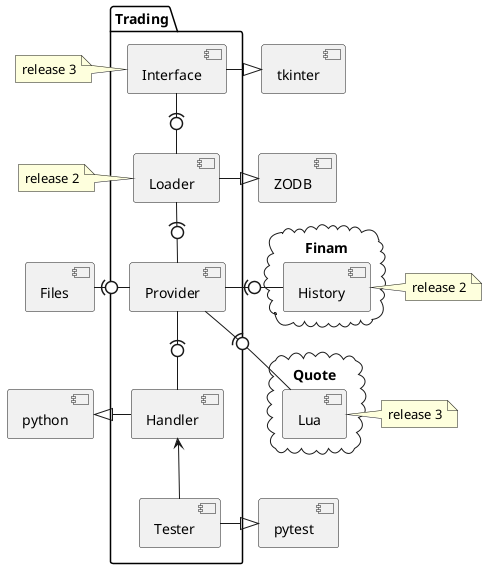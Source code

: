 @startuml
note "release 2" as N2
note "release 2" as N4
note "release 3" as N3
note "release 3" as N6

package "Trading" {
[Handler]<--[Tester]
[Interface] -d(0-[Loader]
[Loader] -d(0-[Provider]
[Provider] -d(0-[Handler]
}
[python]<|-[Handler]
[Tester]-|>[pytest]
[Interface].l.N6
[Interface] -|>[tkinter]
[Loader] -|>[ZODB]
[Loader]-l-N4
[Provider] -l0)-   [Files]
cloud   "Finam" {
[Provider] -r(0-  [History]
}
[History].N2
cloud   "Quote"{
[Provider] -d(0-  [Lua]
}
[Lua] . N3
'[Provider].l.N7
@enduml

